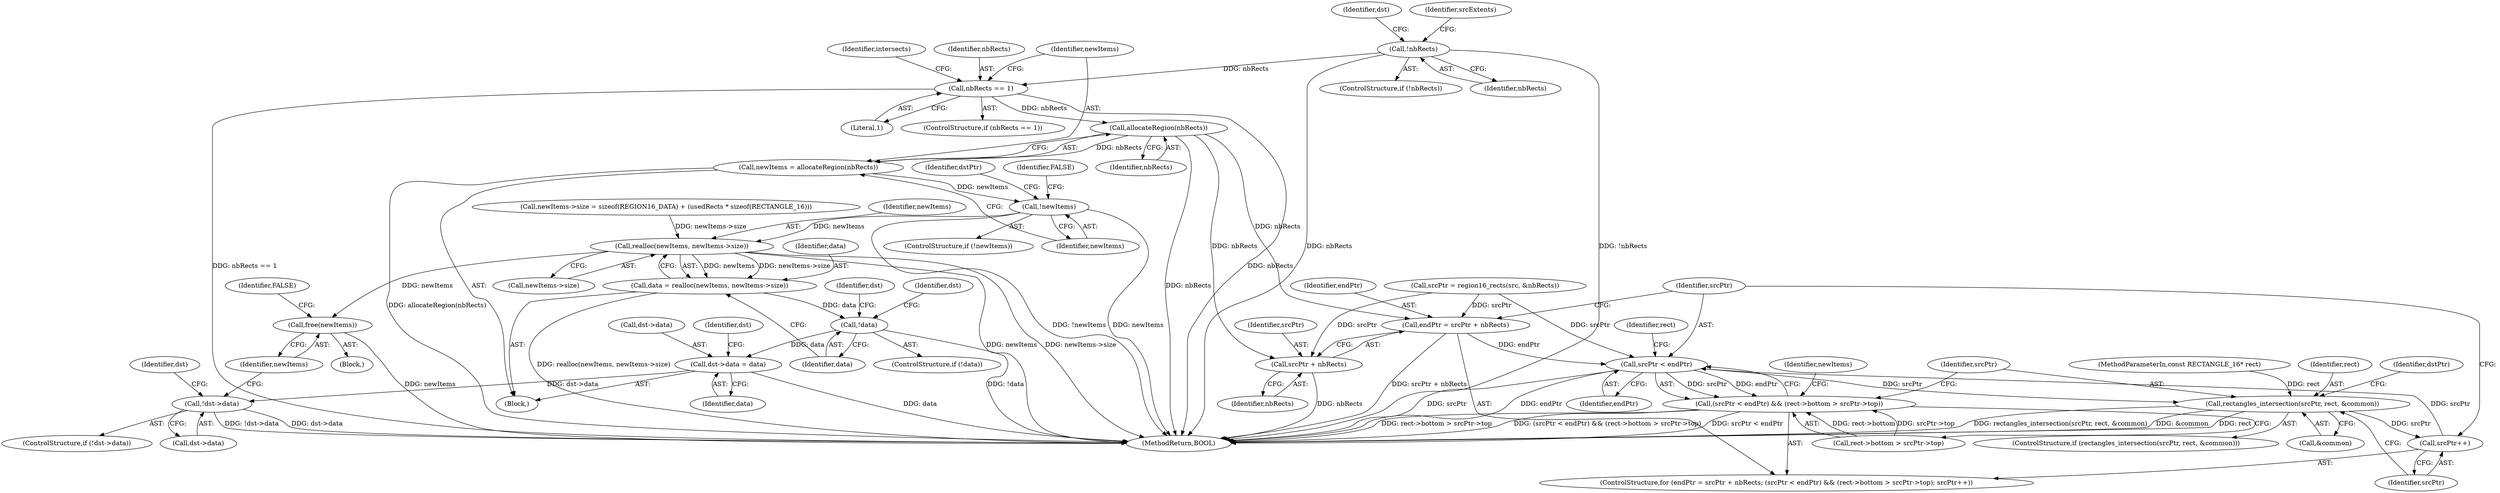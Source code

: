 digraph "0_FreeRDP_fc80ab45621bd966f70594c0b7393ec005a94007_0@API" {
"1000168" [label="(Call,allocateRegion(nbRects))"];
"1000142" [label="(Call,nbRects == 1)"];
"1000130" [label="(Call,!nbRects)"];
"1000166" [label="(Call,newItems = allocateRegion(nbRects))"];
"1000171" [label="(Call,!newItems)"];
"1000317" [label="(Call,realloc(newItems, newItems->size))"];
"1000315" [label="(Call,data = realloc(newItems, newItems->size))"];
"1000323" [label="(Call,!data)"];
"1000329" [label="(Call,dst->data = data)"];
"1000335" [label="(Call,!dst->data)"];
"1000340" [label="(Call,free(newItems))"];
"1000192" [label="(Call,endPtr = srcPtr + nbRects)"];
"1000198" [label="(Call,srcPtr < endPtr)"];
"1000197" [label="(Call,(srcPtr < endPtr) && (rect->bottom > srcPtr->top))"];
"1000212" [label="(Call,rectangles_intersection(srcPtr, rect, &common))"];
"1000208" [label="(Call,srcPtr++)"];
"1000194" [label="(Call,srcPtr + nbRects)"];
"1000352" [label="(MethodReturn,BOOL)"];
"1000131" [label="(Identifier,nbRects)"];
"1000167" [label="(Identifier,newItems)"];
"1000315" [label="(Call,data = realloc(newItems, newItems->size))"];
"1000346" [label="(Identifier,dst)"];
"1000123" [label="(Call,srcPtr = region16_rects(src, &nbRects))"];
"1000168" [label="(Call,allocateRegion(nbRects))"];
"1000169" [label="(Identifier,nbRects)"];
"1000213" [label="(Identifier,srcPtr)"];
"1000141" [label="(ControlStructure,if (nbRects == 1))"];
"1000203" [label="(Identifier,rect)"];
"1000172" [label="(Identifier,newItems)"];
"1000143" [label="(Identifier,nbRects)"];
"1000285" [label="(Call,newItems->size = sizeof(REGION16_DATA) + (usedRects * sizeof(RECTANGLE_16)))"];
"1000201" [label="(Call,rect->bottom > srcPtr->top)"];
"1000337" [label="(Identifier,dst)"];
"1000343" [label="(Identifier,FALSE)"];
"1000191" [label="(ControlStructure,for (endPtr = srcPtr + nbRects; (srcPtr < endPtr) && (rect->bottom > srcPtr->top); srcPtr++))"];
"1000214" [label="(Identifier,rect)"];
"1000106" [label="(Block,)"];
"1000174" [label="(Identifier,FALSE)"];
"1000194" [label="(Call,srcPtr + nbRects)"];
"1000340" [label="(Call,free(newItems))"];
"1000171" [label="(Call,!newItems)"];
"1000130" [label="(Call,!nbRects)"];
"1000324" [label="(Identifier,data)"];
"1000336" [label="(Call,dst->data)"];
"1000318" [label="(Identifier,newItems)"];
"1000198" [label="(Call,srcPtr < endPtr)"];
"1000220" [label="(Identifier,dstPtr)"];
"1000195" [label="(Identifier,srcPtr)"];
"1000176" [label="(Identifier,dstPtr)"];
"1000333" [label="(Identifier,data)"];
"1000322" [label="(ControlStructure,if (!data))"];
"1000166" [label="(Call,newItems = allocateRegion(nbRects))"];
"1000134" [label="(Identifier,dst)"];
"1000329" [label="(Call,dst->data = data)"];
"1000327" [label="(Identifier,dst)"];
"1000339" [label="(Block,)"];
"1000196" [label="(Identifier,nbRects)"];
"1000209" [label="(Identifier,srcPtr)"];
"1000319" [label="(Call,newItems->size)"];
"1000330" [label="(Call,dst->data)"];
"1000212" [label="(Call,rectangles_intersection(srcPtr, rect, &common))"];
"1000200" [label="(Identifier,endPtr)"];
"1000192" [label="(Call,endPtr = srcPtr + nbRects)"];
"1000316" [label="(Identifier,data)"];
"1000105" [label="(MethodParameterIn,const RECTANGLE_16* rect)"];
"1000282" [label="(Identifier,newItems)"];
"1000170" [label="(ControlStructure,if (!newItems))"];
"1000341" [label="(Identifier,newItems)"];
"1000334" [label="(ControlStructure,if (!dst->data))"];
"1000144" [label="(Literal,1)"];
"1000211" [label="(ControlStructure,if (rectangles_intersection(srcPtr, rect, &common)))"];
"1000215" [label="(Call,&common)"];
"1000317" [label="(Call,realloc(newItems, newItems->size))"];
"1000331" [label="(Identifier,dst)"];
"1000142" [label="(Call,nbRects == 1)"];
"1000148" [label="(Identifier,intersects)"];
"1000335" [label="(Call,!dst->data)"];
"1000129" [label="(ControlStructure,if (!nbRects))"];
"1000193" [label="(Identifier,endPtr)"];
"1000199" [label="(Identifier,srcPtr)"];
"1000197" [label="(Call,(srcPtr < endPtr) && (rect->bottom > srcPtr->top))"];
"1000208" [label="(Call,srcPtr++)"];
"1000323" [label="(Call,!data)"];
"1000138" [label="(Identifier,srcExtents)"];
"1000168" -> "1000166"  [label="AST: "];
"1000168" -> "1000169"  [label="CFG: "];
"1000169" -> "1000168"  [label="AST: "];
"1000166" -> "1000168"  [label="CFG: "];
"1000168" -> "1000352"  [label="DDG: nbRects"];
"1000168" -> "1000166"  [label="DDG: nbRects"];
"1000142" -> "1000168"  [label="DDG: nbRects"];
"1000168" -> "1000192"  [label="DDG: nbRects"];
"1000168" -> "1000194"  [label="DDG: nbRects"];
"1000142" -> "1000141"  [label="AST: "];
"1000142" -> "1000144"  [label="CFG: "];
"1000143" -> "1000142"  [label="AST: "];
"1000144" -> "1000142"  [label="AST: "];
"1000148" -> "1000142"  [label="CFG: "];
"1000167" -> "1000142"  [label="CFG: "];
"1000142" -> "1000352"  [label="DDG: nbRects == 1"];
"1000142" -> "1000352"  [label="DDG: nbRects"];
"1000130" -> "1000142"  [label="DDG: nbRects"];
"1000130" -> "1000129"  [label="AST: "];
"1000130" -> "1000131"  [label="CFG: "];
"1000131" -> "1000130"  [label="AST: "];
"1000134" -> "1000130"  [label="CFG: "];
"1000138" -> "1000130"  [label="CFG: "];
"1000130" -> "1000352"  [label="DDG: !nbRects"];
"1000130" -> "1000352"  [label="DDG: nbRects"];
"1000166" -> "1000106"  [label="AST: "];
"1000167" -> "1000166"  [label="AST: "];
"1000172" -> "1000166"  [label="CFG: "];
"1000166" -> "1000352"  [label="DDG: allocateRegion(nbRects)"];
"1000166" -> "1000171"  [label="DDG: newItems"];
"1000171" -> "1000170"  [label="AST: "];
"1000171" -> "1000172"  [label="CFG: "];
"1000172" -> "1000171"  [label="AST: "];
"1000174" -> "1000171"  [label="CFG: "];
"1000176" -> "1000171"  [label="CFG: "];
"1000171" -> "1000352"  [label="DDG: newItems"];
"1000171" -> "1000352"  [label="DDG: !newItems"];
"1000171" -> "1000317"  [label="DDG: newItems"];
"1000317" -> "1000315"  [label="AST: "];
"1000317" -> "1000319"  [label="CFG: "];
"1000318" -> "1000317"  [label="AST: "];
"1000319" -> "1000317"  [label="AST: "];
"1000315" -> "1000317"  [label="CFG: "];
"1000317" -> "1000352"  [label="DDG: newItems"];
"1000317" -> "1000352"  [label="DDG: newItems->size"];
"1000317" -> "1000315"  [label="DDG: newItems"];
"1000317" -> "1000315"  [label="DDG: newItems->size"];
"1000285" -> "1000317"  [label="DDG: newItems->size"];
"1000317" -> "1000340"  [label="DDG: newItems"];
"1000315" -> "1000106"  [label="AST: "];
"1000316" -> "1000315"  [label="AST: "];
"1000324" -> "1000315"  [label="CFG: "];
"1000315" -> "1000352"  [label="DDG: realloc(newItems, newItems->size)"];
"1000315" -> "1000323"  [label="DDG: data"];
"1000323" -> "1000322"  [label="AST: "];
"1000323" -> "1000324"  [label="CFG: "];
"1000324" -> "1000323"  [label="AST: "];
"1000327" -> "1000323"  [label="CFG: "];
"1000331" -> "1000323"  [label="CFG: "];
"1000323" -> "1000352"  [label="DDG: !data"];
"1000323" -> "1000329"  [label="DDG: data"];
"1000329" -> "1000106"  [label="AST: "];
"1000329" -> "1000333"  [label="CFG: "];
"1000330" -> "1000329"  [label="AST: "];
"1000333" -> "1000329"  [label="AST: "];
"1000337" -> "1000329"  [label="CFG: "];
"1000329" -> "1000352"  [label="DDG: data"];
"1000329" -> "1000335"  [label="DDG: dst->data"];
"1000335" -> "1000334"  [label="AST: "];
"1000335" -> "1000336"  [label="CFG: "];
"1000336" -> "1000335"  [label="AST: "];
"1000341" -> "1000335"  [label="CFG: "];
"1000346" -> "1000335"  [label="CFG: "];
"1000335" -> "1000352"  [label="DDG: dst->data"];
"1000335" -> "1000352"  [label="DDG: !dst->data"];
"1000340" -> "1000339"  [label="AST: "];
"1000340" -> "1000341"  [label="CFG: "];
"1000341" -> "1000340"  [label="AST: "];
"1000343" -> "1000340"  [label="CFG: "];
"1000340" -> "1000352"  [label="DDG: newItems"];
"1000192" -> "1000191"  [label="AST: "];
"1000192" -> "1000194"  [label="CFG: "];
"1000193" -> "1000192"  [label="AST: "];
"1000194" -> "1000192"  [label="AST: "];
"1000199" -> "1000192"  [label="CFG: "];
"1000192" -> "1000352"  [label="DDG: srcPtr + nbRects"];
"1000123" -> "1000192"  [label="DDG: srcPtr"];
"1000192" -> "1000198"  [label="DDG: endPtr"];
"1000198" -> "1000197"  [label="AST: "];
"1000198" -> "1000200"  [label="CFG: "];
"1000199" -> "1000198"  [label="AST: "];
"1000200" -> "1000198"  [label="AST: "];
"1000203" -> "1000198"  [label="CFG: "];
"1000197" -> "1000198"  [label="CFG: "];
"1000198" -> "1000352"  [label="DDG: endPtr"];
"1000198" -> "1000352"  [label="DDG: srcPtr"];
"1000198" -> "1000197"  [label="DDG: srcPtr"];
"1000198" -> "1000197"  [label="DDG: endPtr"];
"1000208" -> "1000198"  [label="DDG: srcPtr"];
"1000123" -> "1000198"  [label="DDG: srcPtr"];
"1000198" -> "1000212"  [label="DDG: srcPtr"];
"1000197" -> "1000191"  [label="AST: "];
"1000197" -> "1000201"  [label="CFG: "];
"1000201" -> "1000197"  [label="AST: "];
"1000213" -> "1000197"  [label="CFG: "];
"1000282" -> "1000197"  [label="CFG: "];
"1000197" -> "1000352"  [label="DDG: rect->bottom > srcPtr->top"];
"1000197" -> "1000352"  [label="DDG: (srcPtr < endPtr) && (rect->bottom > srcPtr->top)"];
"1000197" -> "1000352"  [label="DDG: srcPtr < endPtr"];
"1000201" -> "1000197"  [label="DDG: rect->bottom"];
"1000201" -> "1000197"  [label="DDG: srcPtr->top"];
"1000212" -> "1000211"  [label="AST: "];
"1000212" -> "1000215"  [label="CFG: "];
"1000213" -> "1000212"  [label="AST: "];
"1000214" -> "1000212"  [label="AST: "];
"1000215" -> "1000212"  [label="AST: "];
"1000220" -> "1000212"  [label="CFG: "];
"1000209" -> "1000212"  [label="CFG: "];
"1000212" -> "1000352"  [label="DDG: rect"];
"1000212" -> "1000352"  [label="DDG: rectangles_intersection(srcPtr, rect, &common)"];
"1000212" -> "1000352"  [label="DDG: &common"];
"1000212" -> "1000208"  [label="DDG: srcPtr"];
"1000105" -> "1000212"  [label="DDG: rect"];
"1000208" -> "1000191"  [label="AST: "];
"1000208" -> "1000209"  [label="CFG: "];
"1000209" -> "1000208"  [label="AST: "];
"1000199" -> "1000208"  [label="CFG: "];
"1000194" -> "1000196"  [label="CFG: "];
"1000195" -> "1000194"  [label="AST: "];
"1000196" -> "1000194"  [label="AST: "];
"1000194" -> "1000352"  [label="DDG: nbRects"];
"1000123" -> "1000194"  [label="DDG: srcPtr"];
}
